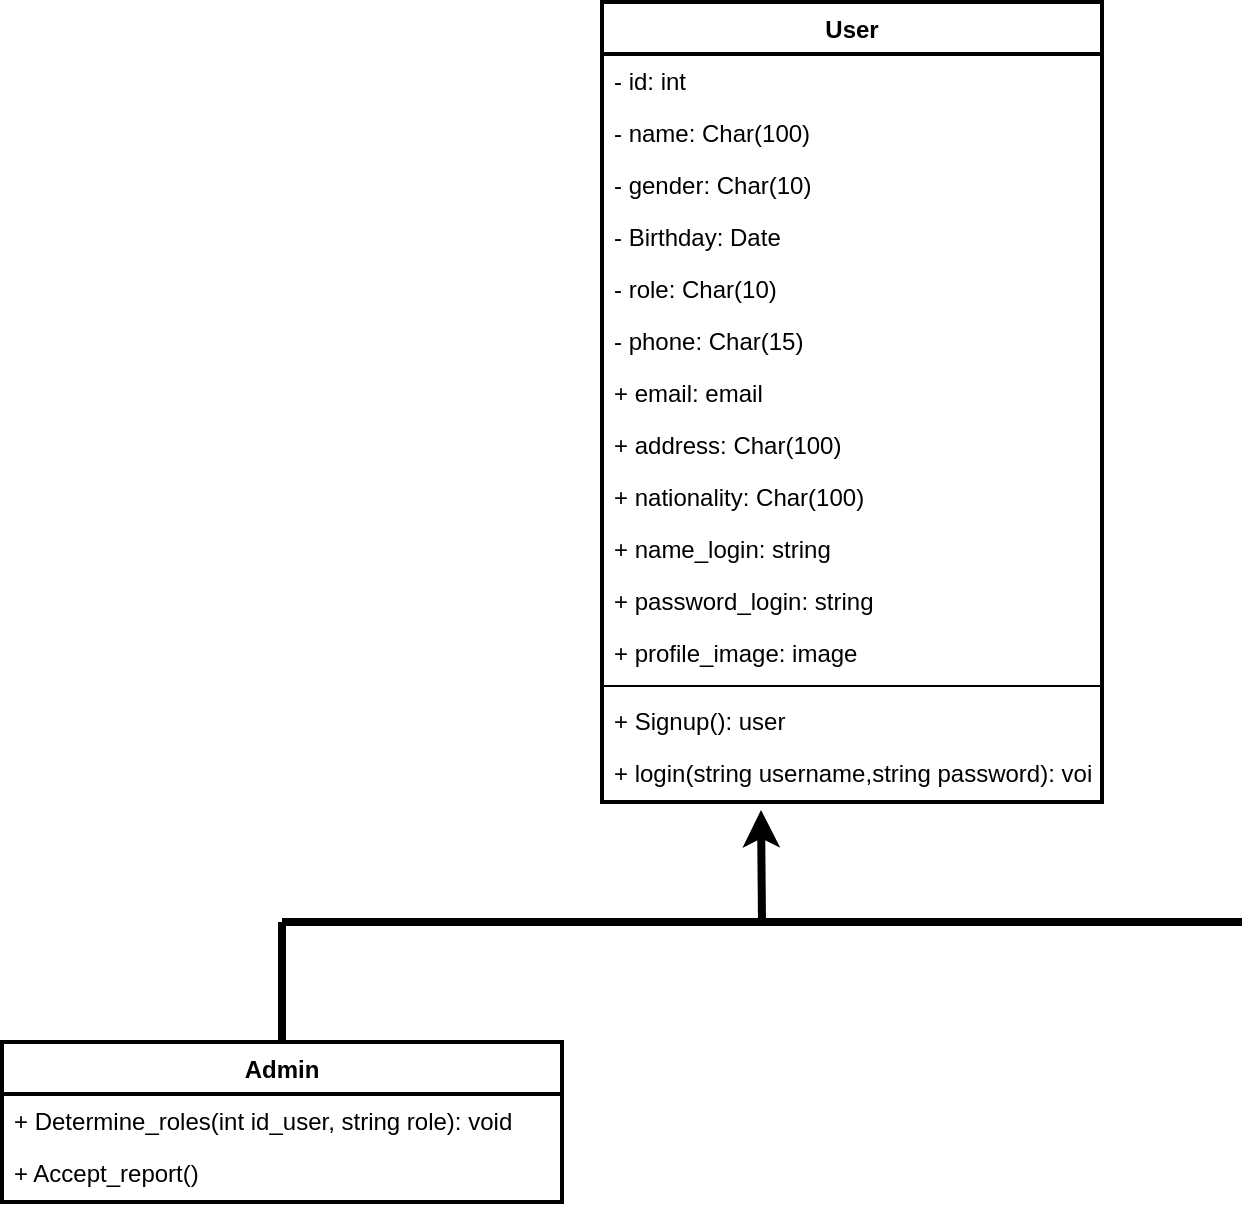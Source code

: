 <mxfile version="20.2.4" type="github">
  <diagram id="SZNYJTKGm6JU3LiReB8z" name="Page-1">
    <mxGraphModel dx="1027" dy="466" grid="1" gridSize="10" guides="1" tooltips="1" connect="1" arrows="1" fold="1" page="1" pageScale="1" pageWidth="850" pageHeight="1100" math="0" shadow="0">
      <root>
        <mxCell id="0" />
        <mxCell id="1" parent="0" />
        <mxCell id="2aCmnwjst7s8HEPAMUK8-1" value="User" style="swimlane;fontStyle=1;align=center;verticalAlign=top;childLayout=stackLayout;horizontal=1;startSize=26;horizontalStack=0;resizeParent=1;resizeParentMax=0;resizeLast=0;collapsible=1;marginBottom=0;strokeWidth=2;" vertex="1" parent="1">
          <mxGeometry x="360" y="50" width="250" height="400" as="geometry">
            <mxRectangle x="110" y="80" width="80" height="26" as="alternateBounds" />
          </mxGeometry>
        </mxCell>
        <mxCell id="2aCmnwjst7s8HEPAMUK8-2" value="- id: int" style="text;strokeColor=none;fillColor=none;align=left;verticalAlign=top;spacingLeft=4;spacingRight=4;overflow=hidden;rotatable=0;points=[[0,0.5],[1,0.5]];portConstraint=eastwest;" vertex="1" parent="2aCmnwjst7s8HEPAMUK8-1">
          <mxGeometry y="26" width="250" height="26" as="geometry" />
        </mxCell>
        <mxCell id="2aCmnwjst7s8HEPAMUK8-3" value="- name: Char(100)" style="text;strokeColor=none;fillColor=none;align=left;verticalAlign=top;spacingLeft=4;spacingRight=4;overflow=hidden;rotatable=0;points=[[0,0.5],[1,0.5]];portConstraint=eastwest;" vertex="1" parent="2aCmnwjst7s8HEPAMUK8-1">
          <mxGeometry y="52" width="250" height="26" as="geometry" />
        </mxCell>
        <mxCell id="2aCmnwjst7s8HEPAMUK8-4" value="- gender: Char(10)" style="text;strokeColor=none;fillColor=none;align=left;verticalAlign=top;spacingLeft=4;spacingRight=4;overflow=hidden;rotatable=0;points=[[0,0.5],[1,0.5]];portConstraint=eastwest;" vertex="1" parent="2aCmnwjst7s8HEPAMUK8-1">
          <mxGeometry y="78" width="250" height="26" as="geometry" />
        </mxCell>
        <mxCell id="2aCmnwjst7s8HEPAMUK8-5" value="- Birthday: Date" style="text;strokeColor=none;fillColor=none;align=left;verticalAlign=top;spacingLeft=4;spacingRight=4;overflow=hidden;rotatable=0;points=[[0,0.5],[1,0.5]];portConstraint=eastwest;" vertex="1" parent="2aCmnwjst7s8HEPAMUK8-1">
          <mxGeometry y="104" width="250" height="26" as="geometry" />
        </mxCell>
        <mxCell id="2aCmnwjst7s8HEPAMUK8-40" value="- role: Char(10)" style="text;strokeColor=none;fillColor=none;align=left;verticalAlign=top;spacingLeft=4;spacingRight=4;overflow=hidden;rotatable=0;points=[[0,0.5],[1,0.5]];portConstraint=eastwest;" vertex="1" parent="2aCmnwjst7s8HEPAMUK8-1">
          <mxGeometry y="130" width="250" height="26" as="geometry" />
        </mxCell>
        <mxCell id="2aCmnwjst7s8HEPAMUK8-6" value="- phone: Char(15)" style="text;strokeColor=none;fillColor=none;align=left;verticalAlign=top;spacingLeft=4;spacingRight=4;overflow=hidden;rotatable=0;points=[[0,0.5],[1,0.5]];portConstraint=eastwest;" vertex="1" parent="2aCmnwjst7s8HEPAMUK8-1">
          <mxGeometry y="156" width="250" height="26" as="geometry" />
        </mxCell>
        <mxCell id="2aCmnwjst7s8HEPAMUK8-7" value="+ email: email" style="text;strokeColor=none;fillColor=none;align=left;verticalAlign=top;spacingLeft=4;spacingRight=4;overflow=hidden;rotatable=0;points=[[0,0.5],[1,0.5]];portConstraint=eastwest;" vertex="1" parent="2aCmnwjst7s8HEPAMUK8-1">
          <mxGeometry y="182" width="250" height="26" as="geometry" />
        </mxCell>
        <mxCell id="2aCmnwjst7s8HEPAMUK8-8" value="+ address: Char(100)" style="text;strokeColor=none;fillColor=none;align=left;verticalAlign=top;spacingLeft=4;spacingRight=4;overflow=hidden;rotatable=0;points=[[0,0.5],[1,0.5]];portConstraint=eastwest;" vertex="1" parent="2aCmnwjst7s8HEPAMUK8-1">
          <mxGeometry y="208" width="250" height="26" as="geometry" />
        </mxCell>
        <mxCell id="2aCmnwjst7s8HEPAMUK8-9" value="+ nationality: Char(100)" style="text;strokeColor=none;fillColor=none;align=left;verticalAlign=top;spacingLeft=4;spacingRight=4;overflow=hidden;rotatable=0;points=[[0,0.5],[1,0.5]];portConstraint=eastwest;fontStyle=0" vertex="1" parent="2aCmnwjst7s8HEPAMUK8-1">
          <mxGeometry y="234" width="250" height="26" as="geometry" />
        </mxCell>
        <mxCell id="2aCmnwjst7s8HEPAMUK8-13" value="+ name_login: string" style="text;strokeColor=none;fillColor=none;align=left;verticalAlign=top;spacingLeft=4;spacingRight=4;overflow=hidden;rotatable=0;points=[[0,0.5],[1,0.5]];portConstraint=eastwest;" vertex="1" parent="2aCmnwjst7s8HEPAMUK8-1">
          <mxGeometry y="260" width="250" height="26" as="geometry" />
        </mxCell>
        <mxCell id="2aCmnwjst7s8HEPAMUK8-14" value="+ password_login: string" style="text;strokeColor=none;fillColor=none;align=left;verticalAlign=top;spacingLeft=4;spacingRight=4;overflow=hidden;rotatable=0;points=[[0,0.5],[1,0.5]];portConstraint=eastwest;" vertex="1" parent="2aCmnwjst7s8HEPAMUK8-1">
          <mxGeometry y="286" width="250" height="26" as="geometry" />
        </mxCell>
        <mxCell id="2aCmnwjst7s8HEPAMUK8-15" value="+ profile_image: image" style="text;strokeColor=none;fillColor=none;align=left;verticalAlign=top;spacingLeft=4;spacingRight=4;overflow=hidden;rotatable=0;points=[[0,0.5],[1,0.5]];portConstraint=eastwest;" vertex="1" parent="2aCmnwjst7s8HEPAMUK8-1">
          <mxGeometry y="312" width="250" height="26" as="geometry" />
        </mxCell>
        <mxCell id="2aCmnwjst7s8HEPAMUK8-16" value="" style="line;strokeWidth=1;fillColor=none;align=left;verticalAlign=middle;spacingTop=-1;spacingLeft=3;spacingRight=3;rotatable=0;labelPosition=right;points=[];portConstraint=eastwest;" vertex="1" parent="2aCmnwjst7s8HEPAMUK8-1">
          <mxGeometry y="338" width="250" height="8" as="geometry" />
        </mxCell>
        <mxCell id="2aCmnwjst7s8HEPAMUK8-18" value="+ Signup(): user" style="text;strokeColor=none;fillColor=none;align=left;verticalAlign=top;spacingLeft=4;spacingRight=4;overflow=hidden;rotatable=0;points=[[0,0.5],[1,0.5]];portConstraint=eastwest;" vertex="1" parent="2aCmnwjst7s8HEPAMUK8-1">
          <mxGeometry y="346" width="250" height="26" as="geometry" />
        </mxCell>
        <mxCell id="2aCmnwjst7s8HEPAMUK8-17" value="+ login(string username,string password): void&#xa;" style="text;strokeColor=none;fillColor=none;align=left;verticalAlign=top;spacingLeft=4;spacingRight=4;overflow=hidden;rotatable=0;points=[[0,0.5],[1,0.5]];portConstraint=eastwest;" vertex="1" parent="2aCmnwjst7s8HEPAMUK8-1">
          <mxGeometry y="372" width="250" height="28" as="geometry" />
        </mxCell>
        <mxCell id="2aCmnwjst7s8HEPAMUK8-21" value="" style="endArrow=classic;html=1;rounded=0;strokeWidth=4;" edge="1" parent="1">
          <mxGeometry width="50" height="50" relative="1" as="geometry">
            <mxPoint x="440" y="510" as="sourcePoint" />
            <mxPoint x="439.5" y="454" as="targetPoint" />
          </mxGeometry>
        </mxCell>
        <mxCell id="2aCmnwjst7s8HEPAMUK8-22" value="" style="endArrow=none;html=1;rounded=0;strokeWidth=4;" edge="1" parent="1">
          <mxGeometry width="50" height="50" relative="1" as="geometry">
            <mxPoint x="200" y="510" as="sourcePoint" />
            <mxPoint x="680" y="510" as="targetPoint" />
            <Array as="points" />
          </mxGeometry>
        </mxCell>
        <mxCell id="2aCmnwjst7s8HEPAMUK8-23" value="" style="endArrow=none;html=1;rounded=0;strokeWidth=4;" edge="1" parent="1">
          <mxGeometry width="50" height="50" relative="1" as="geometry">
            <mxPoint x="200" y="570" as="sourcePoint" />
            <mxPoint x="200" y="510" as="targetPoint" />
          </mxGeometry>
        </mxCell>
        <mxCell id="2aCmnwjst7s8HEPAMUK8-24" value="Admin" style="swimlane;fontStyle=1;align=center;verticalAlign=top;childLayout=stackLayout;horizontal=1;startSize=26;horizontalStack=0;resizeParent=1;resizeParentMax=0;resizeLast=0;collapsible=1;marginBottom=0;strokeWidth=2;" vertex="1" parent="1">
          <mxGeometry x="60" y="570" width="280" height="80" as="geometry">
            <mxRectangle x="110" y="80" width="80" height="26" as="alternateBounds" />
          </mxGeometry>
        </mxCell>
        <mxCell id="2aCmnwjst7s8HEPAMUK8-37" value="+ Determine_roles(int id_user, string role): void" style="text;strokeColor=none;fillColor=none;align=left;verticalAlign=top;spacingLeft=4;spacingRight=4;overflow=hidden;rotatable=0;points=[[0,0.5],[1,0.5]];portConstraint=eastwest;" vertex="1" parent="2aCmnwjst7s8HEPAMUK8-24">
          <mxGeometry y="26" width="280" height="26" as="geometry" />
        </mxCell>
        <mxCell id="2aCmnwjst7s8HEPAMUK8-38" value="+ Accept_report()&#xa;" style="text;strokeColor=none;fillColor=none;align=left;verticalAlign=top;spacingLeft=4;spacingRight=4;overflow=hidden;rotatable=0;points=[[0,0.5],[1,0.5]];portConstraint=eastwest;" vertex="1" parent="2aCmnwjst7s8HEPAMUK8-24">
          <mxGeometry y="52" width="280" height="28" as="geometry" />
        </mxCell>
      </root>
    </mxGraphModel>
  </diagram>
</mxfile>
